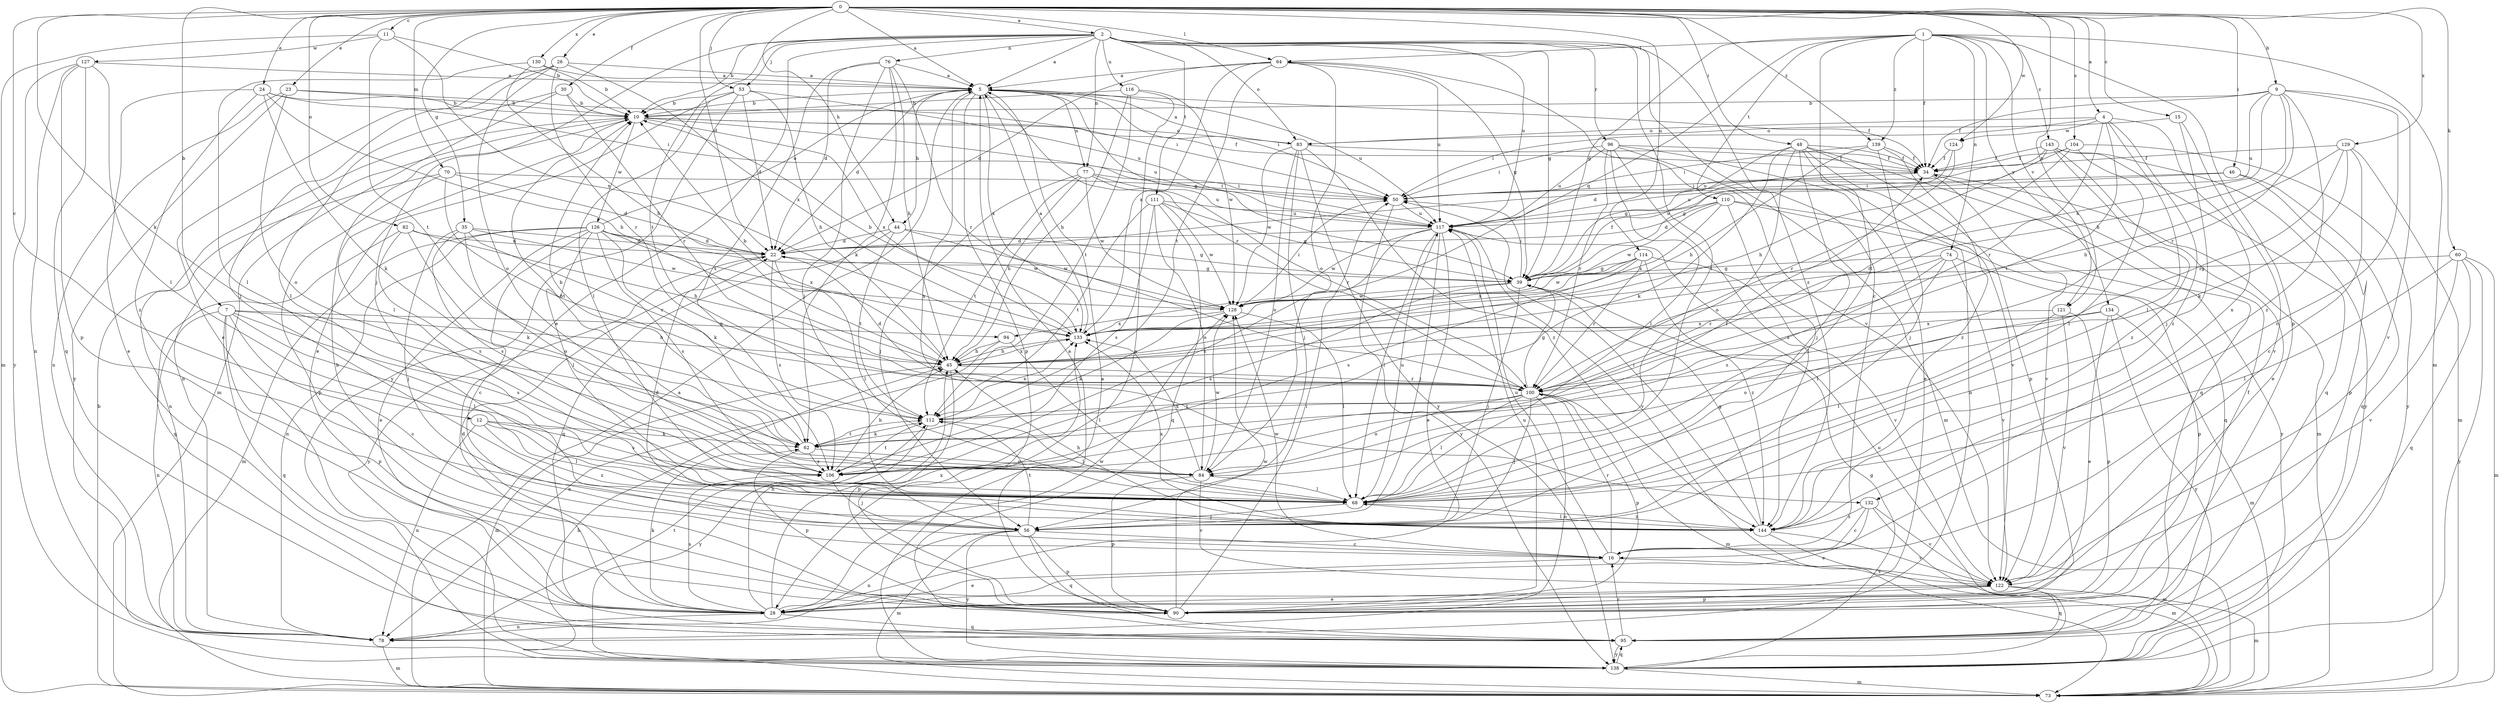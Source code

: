 strict digraph  {
0;
1;
2;
4;
5;
7;
9;
10;
11;
12;
15;
16;
22;
23;
24;
26;
28;
30;
34;
35;
39;
44;
45;
46;
48;
50;
53;
56;
60;
62;
64;
68;
70;
73;
74;
76;
77;
78;
82;
83;
84;
90;
94;
95;
96;
100;
104;
106;
110;
111;
112;
114;
116;
117;
121;
122;
124;
126;
127;
128;
129;
130;
132;
133;
134;
138;
139;
143;
144;
0 -> 2  [label=a];
0 -> 4  [label=a];
0 -> 5  [label=a];
0 -> 7  [label=b];
0 -> 9  [label=b];
0 -> 11  [label=c];
0 -> 12  [label=c];
0 -> 15  [label=c];
0 -> 22  [label=d];
0 -> 23  [label=e];
0 -> 24  [label=e];
0 -> 26  [label=e];
0 -> 30  [label=f];
0 -> 35  [label=g];
0 -> 44  [label=h];
0 -> 46  [label=i];
0 -> 48  [label=i];
0 -> 53  [label=j];
0 -> 60  [label=k];
0 -> 62  [label=k];
0 -> 64  [label=l];
0 -> 70  [label=m];
0 -> 82  [label=o];
0 -> 104  [label=s];
0 -> 114  [label=u];
0 -> 121  [label=v];
0 -> 124  [label=w];
0 -> 129  [label=x];
0 -> 130  [label=x];
0 -> 139  [label=z];
1 -> 34  [label=f];
1 -> 39  [label=g];
1 -> 64  [label=l];
1 -> 68  [label=l];
1 -> 73  [label=m];
1 -> 74  [label=n];
1 -> 90  [label=p];
1 -> 94  [label=q];
1 -> 110  [label=t];
1 -> 121  [label=v];
1 -> 134  [label=y];
1 -> 139  [label=z];
1 -> 143  [label=z];
2 -> 5  [label=a];
2 -> 10  [label=b];
2 -> 16  [label=c];
2 -> 28  [label=e];
2 -> 39  [label=g];
2 -> 53  [label=j];
2 -> 56  [label=j];
2 -> 68  [label=l];
2 -> 76  [label=n];
2 -> 77  [label=n];
2 -> 83  [label=o];
2 -> 96  [label=r];
2 -> 111  [label=t];
2 -> 112  [label=t];
2 -> 116  [label=u];
2 -> 117  [label=u];
2 -> 144  [label=z];
4 -> 50  [label=i];
4 -> 68  [label=l];
4 -> 83  [label=o];
4 -> 100  [label=r];
4 -> 112  [label=t];
4 -> 124  [label=w];
4 -> 132  [label=x];
4 -> 144  [label=z];
5 -> 10  [label=b];
5 -> 22  [label=d];
5 -> 34  [label=f];
5 -> 39  [label=g];
5 -> 44  [label=h];
5 -> 50  [label=i];
5 -> 77  [label=n];
5 -> 90  [label=p];
5 -> 100  [label=r];
5 -> 117  [label=u];
5 -> 132  [label=x];
5 -> 133  [label=x];
7 -> 16  [label=c];
7 -> 45  [label=h];
7 -> 68  [label=l];
7 -> 78  [label=n];
7 -> 90  [label=p];
7 -> 94  [label=q];
7 -> 95  [label=q];
7 -> 106  [label=s];
9 -> 10  [label=b];
9 -> 16  [label=c];
9 -> 34  [label=f];
9 -> 45  [label=h];
9 -> 100  [label=r];
9 -> 117  [label=u];
9 -> 122  [label=v];
9 -> 133  [label=x];
9 -> 144  [label=z];
10 -> 34  [label=f];
10 -> 68  [label=l];
10 -> 78  [label=n];
10 -> 83  [label=o];
10 -> 117  [label=u];
10 -> 126  [label=w];
10 -> 133  [label=x];
11 -> 10  [label=b];
11 -> 73  [label=m];
11 -> 112  [label=t];
11 -> 127  [label=w];
11 -> 133  [label=x];
12 -> 62  [label=k];
12 -> 68  [label=l];
12 -> 78  [label=n];
12 -> 106  [label=s];
12 -> 144  [label=z];
15 -> 56  [label=j];
15 -> 83  [label=o];
15 -> 122  [label=v];
16 -> 28  [label=e];
16 -> 100  [label=r];
16 -> 117  [label=u];
16 -> 122  [label=v];
16 -> 128  [label=w];
22 -> 39  [label=g];
22 -> 68  [label=l];
22 -> 106  [label=s];
22 -> 138  [label=y];
23 -> 10  [label=b];
23 -> 50  [label=i];
23 -> 78  [label=n];
23 -> 84  [label=o];
23 -> 138  [label=y];
24 -> 10  [label=b];
24 -> 28  [label=e];
24 -> 45  [label=h];
24 -> 50  [label=i];
24 -> 62  [label=k];
24 -> 144  [label=z];
26 -> 5  [label=a];
26 -> 28  [label=e];
26 -> 56  [label=j];
26 -> 84  [label=o];
26 -> 100  [label=r];
26 -> 133  [label=x];
28 -> 22  [label=d];
28 -> 45  [label=h];
28 -> 62  [label=k];
28 -> 78  [label=n];
28 -> 95  [label=q];
28 -> 106  [label=s];
28 -> 128  [label=w];
28 -> 133  [label=x];
30 -> 10  [label=b];
30 -> 68  [label=l];
30 -> 73  [label=m];
30 -> 100  [label=r];
34 -> 50  [label=i];
34 -> 73  [label=m];
34 -> 122  [label=v];
35 -> 22  [label=d];
35 -> 56  [label=j];
35 -> 84  [label=o];
35 -> 100  [label=r];
35 -> 106  [label=s];
35 -> 128  [label=w];
39 -> 34  [label=f];
39 -> 50  [label=i];
39 -> 56  [label=j];
39 -> 106  [label=s];
39 -> 128  [label=w];
44 -> 22  [label=d];
44 -> 39  [label=g];
44 -> 95  [label=q];
44 -> 112  [label=t];
44 -> 128  [label=w];
45 -> 10  [label=b];
45 -> 73  [label=m];
45 -> 90  [label=p];
45 -> 100  [label=r];
45 -> 133  [label=x];
46 -> 50  [label=i];
46 -> 90  [label=p];
46 -> 95  [label=q];
46 -> 117  [label=u];
48 -> 34  [label=f];
48 -> 39  [label=g];
48 -> 56  [label=j];
48 -> 62  [label=k];
48 -> 78  [label=n];
48 -> 84  [label=o];
48 -> 90  [label=p];
48 -> 95  [label=q];
48 -> 122  [label=v];
50 -> 117  [label=u];
50 -> 138  [label=y];
53 -> 10  [label=b];
53 -> 22  [label=d];
53 -> 28  [label=e];
53 -> 45  [label=h];
53 -> 68  [label=l];
53 -> 117  [label=u];
53 -> 138  [label=y];
56 -> 16  [label=c];
56 -> 73  [label=m];
56 -> 78  [label=n];
56 -> 90  [label=p];
56 -> 95  [label=q];
56 -> 112  [label=t];
56 -> 138  [label=y];
60 -> 39  [label=g];
60 -> 68  [label=l];
60 -> 73  [label=m];
60 -> 95  [label=q];
60 -> 122  [label=v];
60 -> 138  [label=y];
62 -> 10  [label=b];
62 -> 84  [label=o];
62 -> 90  [label=p];
62 -> 106  [label=s];
62 -> 112  [label=t];
64 -> 5  [label=a];
64 -> 22  [label=d];
64 -> 39  [label=g];
64 -> 84  [label=o];
64 -> 112  [label=t];
64 -> 117  [label=u];
64 -> 122  [label=v];
64 -> 133  [label=x];
68 -> 56  [label=j];
68 -> 117  [label=u];
68 -> 144  [label=z];
70 -> 22  [label=d];
70 -> 50  [label=i];
70 -> 78  [label=n];
70 -> 90  [label=p];
70 -> 112  [label=t];
73 -> 5  [label=a];
73 -> 10  [label=b];
73 -> 45  [label=h];
74 -> 39  [label=g];
74 -> 68  [label=l];
74 -> 90  [label=p];
74 -> 100  [label=r];
74 -> 106  [label=s];
74 -> 122  [label=v];
76 -> 5  [label=a];
76 -> 22  [label=d];
76 -> 45  [label=h];
76 -> 56  [label=j];
76 -> 62  [label=k];
76 -> 100  [label=r];
76 -> 106  [label=s];
77 -> 45  [label=h];
77 -> 50  [label=i];
77 -> 56  [label=j];
77 -> 100  [label=r];
77 -> 112  [label=t];
77 -> 117  [label=u];
77 -> 128  [label=w];
78 -> 73  [label=m];
78 -> 112  [label=t];
82 -> 22  [label=d];
82 -> 45  [label=h];
82 -> 62  [label=k];
82 -> 95  [label=q];
82 -> 106  [label=s];
83 -> 5  [label=a];
83 -> 34  [label=f];
83 -> 56  [label=j];
83 -> 84  [label=o];
83 -> 128  [label=w];
83 -> 138  [label=y];
83 -> 144  [label=z];
84 -> 10  [label=b];
84 -> 68  [label=l];
84 -> 90  [label=p];
84 -> 122  [label=v];
84 -> 128  [label=w];
84 -> 133  [label=x];
90 -> 5  [label=a];
90 -> 10  [label=b];
90 -> 34  [label=f];
90 -> 50  [label=i];
90 -> 117  [label=u];
90 -> 128  [label=w];
94 -> 45  [label=h];
94 -> 68  [label=l];
94 -> 78  [label=n];
95 -> 16  [label=c];
95 -> 138  [label=y];
96 -> 28  [label=e];
96 -> 34  [label=f];
96 -> 50  [label=i];
96 -> 68  [label=l];
96 -> 73  [label=m];
96 -> 100  [label=r];
96 -> 117  [label=u];
96 -> 144  [label=z];
100 -> 22  [label=d];
100 -> 39  [label=g];
100 -> 56  [label=j];
100 -> 68  [label=l];
100 -> 73  [label=m];
100 -> 78  [label=n];
100 -> 84  [label=o];
100 -> 90  [label=p];
100 -> 112  [label=t];
104 -> 22  [label=d];
104 -> 34  [label=f];
104 -> 68  [label=l];
104 -> 100  [label=r];
104 -> 138  [label=y];
106 -> 34  [label=f];
106 -> 45  [label=h];
106 -> 56  [label=j];
106 -> 112  [label=t];
110 -> 22  [label=d];
110 -> 68  [label=l];
110 -> 95  [label=q];
110 -> 117  [label=u];
110 -> 128  [label=w];
110 -> 133  [label=x];
110 -> 138  [label=y];
111 -> 39  [label=g];
111 -> 84  [label=o];
111 -> 95  [label=q];
111 -> 106  [label=s];
111 -> 112  [label=t];
111 -> 117  [label=u];
111 -> 128  [label=w];
112 -> 62  [label=k];
112 -> 68  [label=l];
112 -> 133  [label=x];
112 -> 138  [label=y];
114 -> 39  [label=g];
114 -> 100  [label=r];
114 -> 106  [label=s];
114 -> 122  [label=v];
114 -> 128  [label=w];
114 -> 133  [label=x];
114 -> 144  [label=z];
116 -> 10  [label=b];
116 -> 28  [label=e];
116 -> 45  [label=h];
116 -> 112  [label=t];
116 -> 128  [label=w];
117 -> 22  [label=d];
117 -> 28  [label=e];
117 -> 56  [label=j];
117 -> 68  [label=l];
117 -> 106  [label=s];
117 -> 122  [label=v];
117 -> 128  [label=w];
121 -> 68  [label=l];
121 -> 90  [label=p];
121 -> 122  [label=v];
121 -> 133  [label=x];
122 -> 28  [label=e];
122 -> 73  [label=m];
122 -> 90  [label=p];
122 -> 95  [label=q];
124 -> 34  [label=f];
124 -> 39  [label=g];
124 -> 45  [label=h];
126 -> 5  [label=a];
126 -> 16  [label=c];
126 -> 22  [label=d];
126 -> 28  [label=e];
126 -> 62  [label=k];
126 -> 68  [label=l];
126 -> 73  [label=m];
126 -> 78  [label=n];
126 -> 106  [label=s];
126 -> 128  [label=w];
126 -> 133  [label=x];
127 -> 5  [label=a];
127 -> 68  [label=l];
127 -> 78  [label=n];
127 -> 90  [label=p];
127 -> 95  [label=q];
127 -> 138  [label=y];
128 -> 50  [label=i];
128 -> 62  [label=k];
128 -> 68  [label=l];
128 -> 133  [label=x];
129 -> 16  [label=c];
129 -> 34  [label=f];
129 -> 45  [label=h];
129 -> 62  [label=k];
129 -> 73  [label=m];
129 -> 100  [label=r];
130 -> 5  [label=a];
130 -> 10  [label=b];
130 -> 45  [label=h];
130 -> 68  [label=l];
132 -> 16  [label=c];
132 -> 28  [label=e];
132 -> 73  [label=m];
132 -> 122  [label=v];
132 -> 144  [label=z];
133 -> 5  [label=a];
133 -> 10  [label=b];
133 -> 45  [label=h];
134 -> 28  [label=e];
134 -> 73  [label=m];
134 -> 84  [label=o];
134 -> 133  [label=x];
134 -> 138  [label=y];
138 -> 5  [label=a];
138 -> 39  [label=g];
138 -> 73  [label=m];
138 -> 95  [label=q];
138 -> 117  [label=u];
139 -> 34  [label=f];
139 -> 45  [label=h];
139 -> 50  [label=i];
139 -> 56  [label=j];
139 -> 144  [label=z];
143 -> 28  [label=e];
143 -> 34  [label=f];
143 -> 95  [label=q];
143 -> 100  [label=r];
143 -> 117  [label=u];
143 -> 138  [label=y];
143 -> 144  [label=z];
144 -> 22  [label=d];
144 -> 39  [label=g];
144 -> 45  [label=h];
144 -> 50  [label=i];
144 -> 68  [label=l];
144 -> 73  [label=m];
144 -> 122  [label=v];
144 -> 133  [label=x];
}
